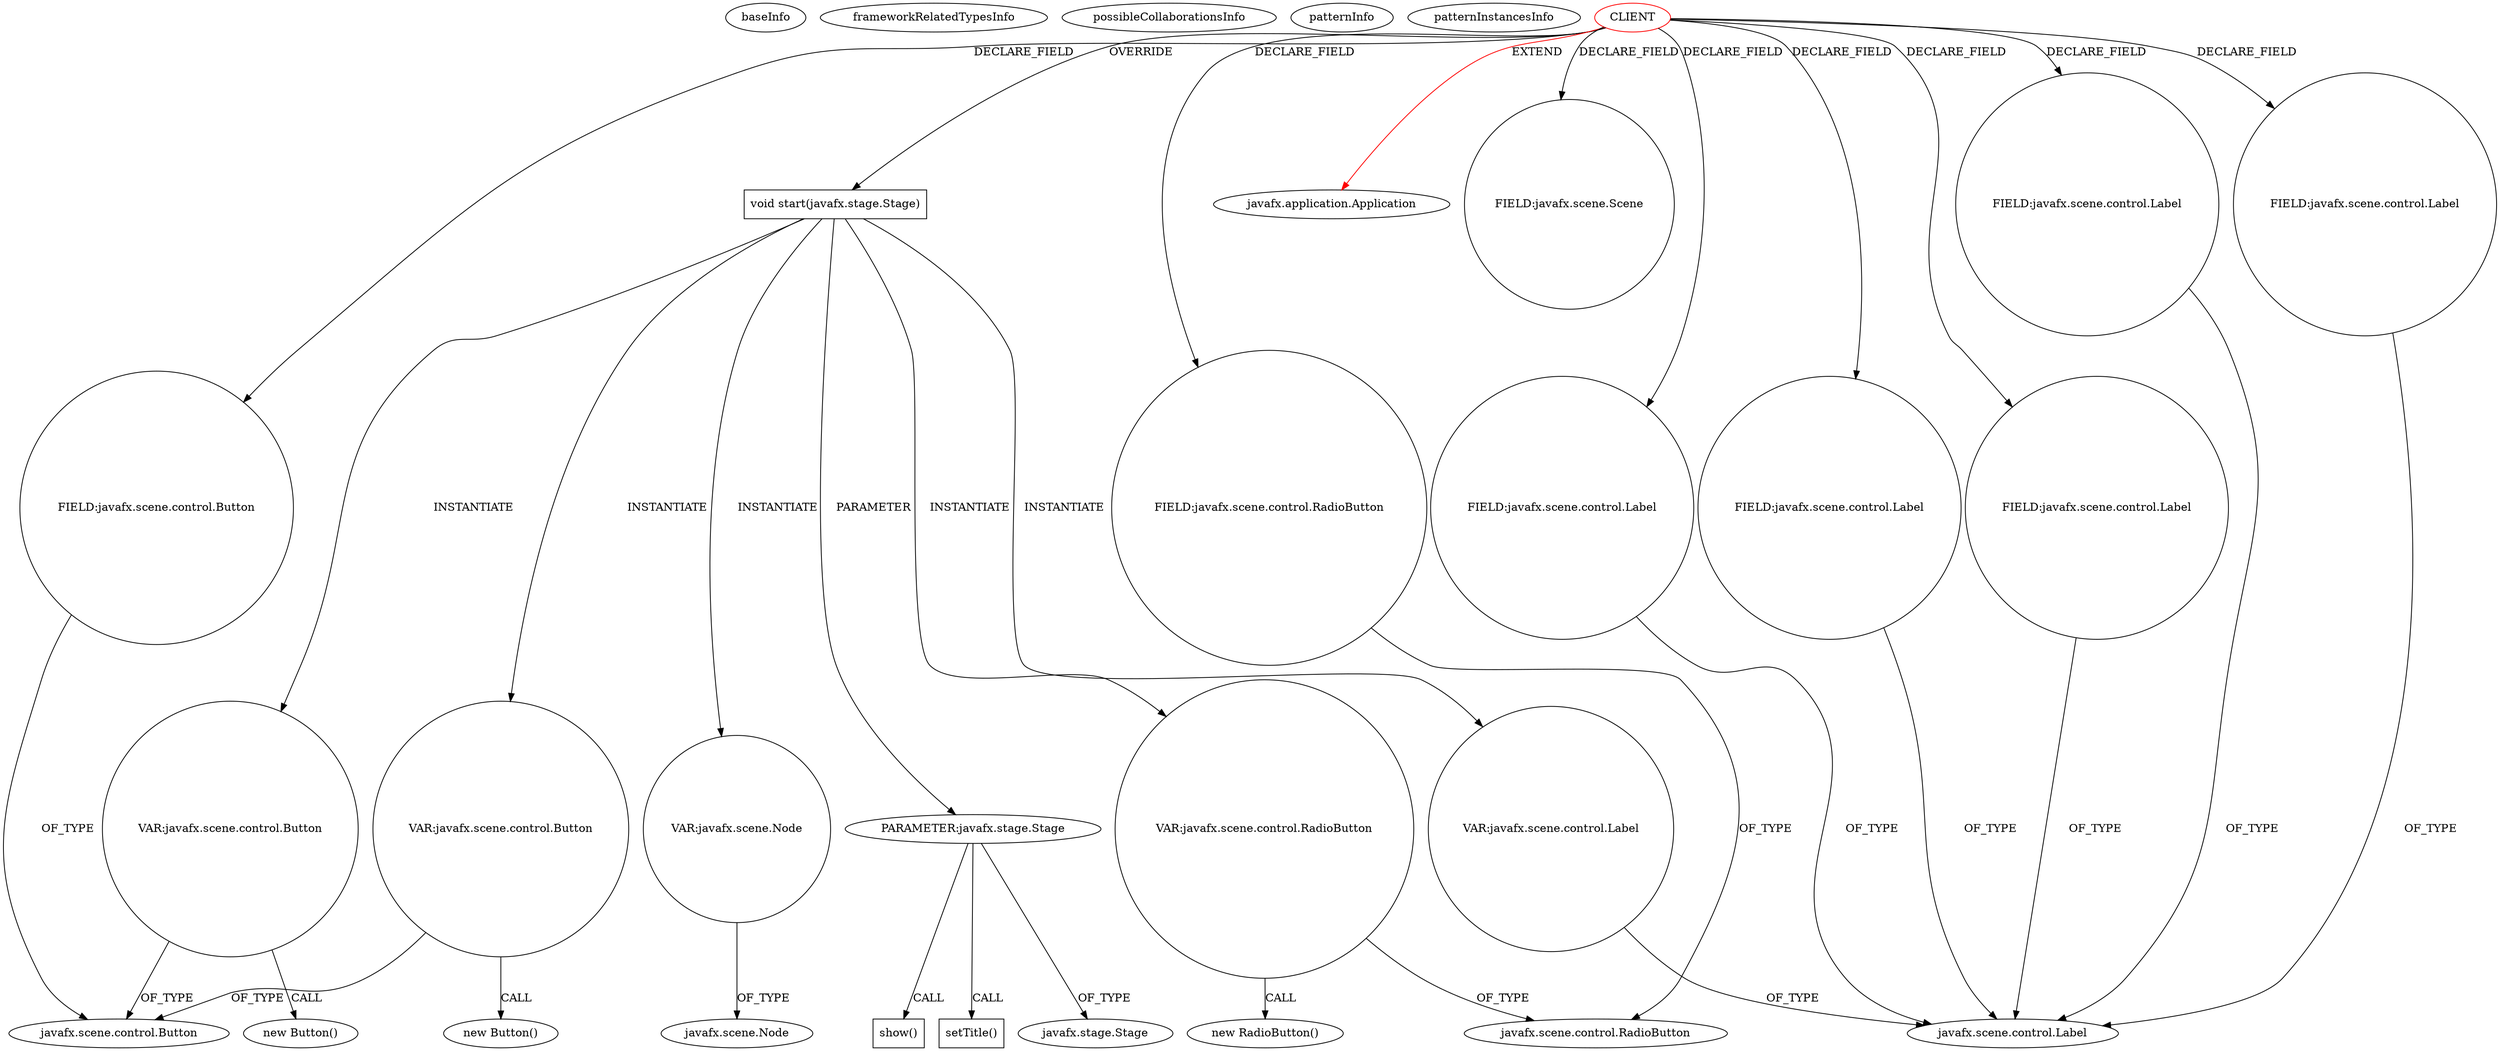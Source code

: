 digraph {
baseInfo[graphId=2349,category="pattern",isAnonymous=false,possibleRelation=false]
frameworkRelatedTypesInfo[0="javafx.application.Application"]
possibleCollaborationsInfo[]
patternInfo[frequency=2.0,patternRootClient=0]
patternInstancesInfo[0="Meldanor-GraphDemo~/Meldanor-GraphDemo/GraphDemo-master/src/main/java/de/meldanor/graphdemo/gui/MainGUI.java~MainGUI~956",1="Cslice-Province~/Cslice-Province/Province-master/ProvincialMiner/src/Provincial_Miner/Gui2.java~Gui2~260"]
174[label="new RadioButton()",vertexType="CONSTRUCTOR_CALL",isFrameworkType=false]
175[label="VAR:javafx.scene.control.RadioButton",vertexType="VARIABLE_EXPRESION",isFrameworkType=false,shape=circle]
36[label="void start(javafx.stage.Stage)",vertexType="OVERRIDING_METHOD_DECLARATION",isFrameworkType=false,shape=box]
0[label="CLIENT",vertexType="ROOT_CLIENT_CLASS_DECLARATION",isFrameworkType=false,color=red]
34[label="FIELD:javafx.scene.control.Button",vertexType="FIELD_DECLARATION",isFrameworkType=false,shape=circle]
37[label="PARAMETER:javafx.stage.Stage",vertexType="PARAMETER_DECLARATION",isFrameworkType=false]
11[label="javafx.scene.control.RadioButton",vertexType="FRAMEWORK_CLASS_TYPE",isFrameworkType=false]
10[label="FIELD:javafx.scene.control.RadioButton",vertexType="FIELD_DECLARATION",isFrameworkType=false,shape=circle]
38[label="javafx.stage.Stage",vertexType="FRAMEWORK_CLASS_TYPE",isFrameworkType=false]
1[label="javafx.application.Application",vertexType="FRAMEWORK_CLASS_TYPE",isFrameworkType=false]
20[label="FIELD:javafx.scene.Scene",vertexType="FIELD_DECLARATION",isFrameworkType=false,shape=circle]
147[label="VAR:javafx.scene.control.Button",vertexType="VARIABLE_EXPRESION",isFrameworkType=false,shape=circle]
160[label="VAR:javafx.scene.control.Button",vertexType="VARIABLE_EXPRESION",isFrameworkType=false,shape=circle]
204[label="show()",vertexType="INSIDE_CALL",isFrameworkType=false,shape=box]
159[label="new Button()",vertexType="CONSTRUCTOR_CALL",isFrameworkType=false]
146[label="new Button()",vertexType="CONSTRUCTOR_CALL",isFrameworkType=false]
24[label="FIELD:javafx.scene.control.Label",vertexType="FIELD_DECLARATION",isFrameworkType=false,shape=circle]
5[label="javafx.scene.control.Label",vertexType="FRAMEWORK_CLASS_TYPE",isFrameworkType=false]
26[label="FIELD:javafx.scene.control.Label",vertexType="FIELD_DECLARATION",isFrameworkType=false,shape=circle]
4[label="FIELD:javafx.scene.control.Label",vertexType="FIELD_DECLARATION",isFrameworkType=false,shape=circle]
16[label="FIELD:javafx.scene.control.Label",vertexType="FIELD_DECLARATION",isFrameworkType=false,shape=circle]
28[label="FIELD:javafx.scene.control.Label",vertexType="FIELD_DECLARATION",isFrameworkType=false,shape=circle]
7[label="javafx.scene.control.Button",vertexType="FRAMEWORK_CLASS_TYPE",isFrameworkType=false]
40[label="setTitle()",vertexType="INSIDE_CALL",isFrameworkType=false,shape=box]
64[label="VAR:javafx.scene.Node",vertexType="VARIABLE_EXPRESION",isFrameworkType=false,shape=circle]
66[label="javafx.scene.Node",vertexType="FRAMEWORK_CLASS_TYPE",isFrameworkType=false]
85[label="VAR:javafx.scene.control.Label",vertexType="VARIABLE_EXPRESION",isFrameworkType=false,shape=circle]
37->38[label="OF_TYPE"]
37->204[label="CALL"]
34->7[label="OF_TYPE"]
16->5[label="OF_TYPE"]
0->36[label="OVERRIDE"]
28->5[label="OF_TYPE"]
160->159[label="CALL"]
147->7[label="OF_TYPE"]
0->16[label="DECLARE_FIELD"]
4->5[label="OF_TYPE"]
160->7[label="OF_TYPE"]
147->146[label="CALL"]
0->10[label="DECLARE_FIELD"]
36->175[label="INSTANTIATE"]
64->66[label="OF_TYPE"]
24->5[label="OF_TYPE"]
175->11[label="OF_TYPE"]
0->24[label="DECLARE_FIELD"]
0->26[label="DECLARE_FIELD"]
26->5[label="OF_TYPE"]
36->147[label="INSTANTIATE"]
37->40[label="CALL"]
175->174[label="CALL"]
36->37[label="PARAMETER"]
36->160[label="INSTANTIATE"]
0->4[label="DECLARE_FIELD"]
0->1[label="EXTEND",color=red]
0->20[label="DECLARE_FIELD"]
0->28[label="DECLARE_FIELD"]
36->64[label="INSTANTIATE"]
85->5[label="OF_TYPE"]
36->85[label="INSTANTIATE"]
0->34[label="DECLARE_FIELD"]
10->11[label="OF_TYPE"]
}
